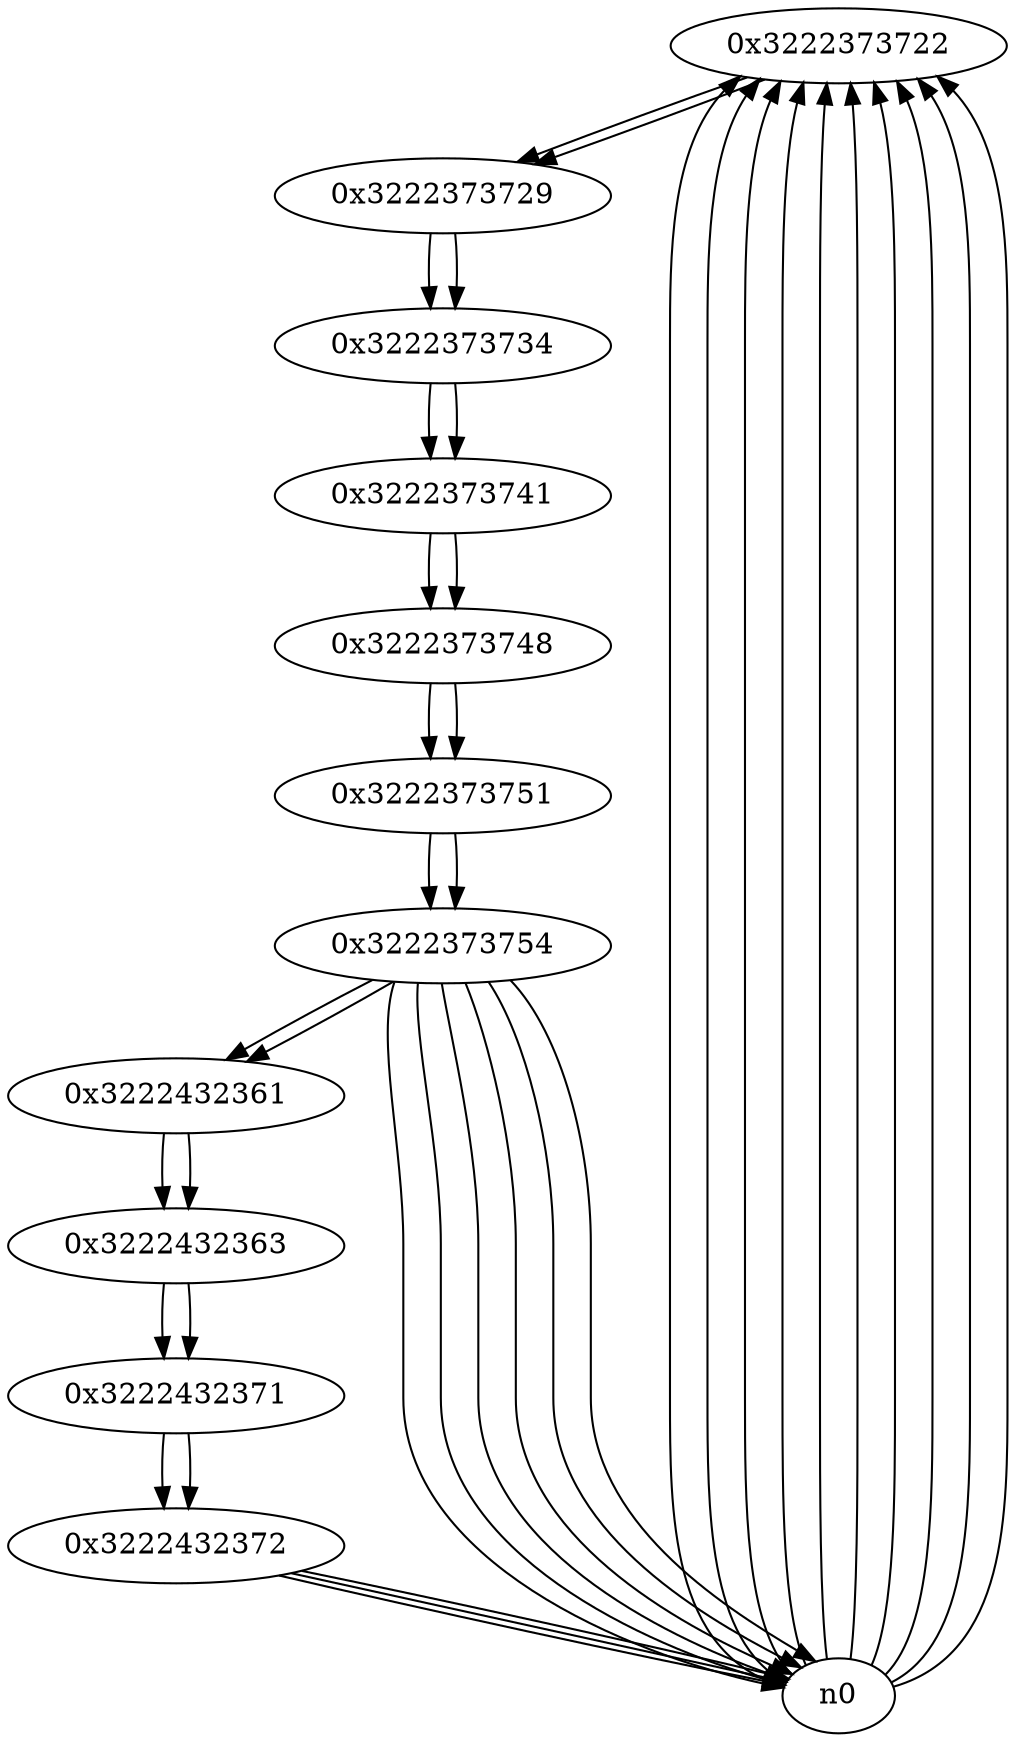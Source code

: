 digraph G{
/* nodes */
  n1 [label="0x3222373722"]
  n2 [label="0x3222373729"]
  n3 [label="0x3222373734"]
  n4 [label="0x3222373741"]
  n5 [label="0x3222373748"]
  n6 [label="0x3222373751"]
  n7 [label="0x3222373754"]
  n8 [label="0x3222432361"]
  n9 [label="0x3222432363"]
  n10 [label="0x3222432371"]
  n11 [label="0x3222432372"]
/* edges */
n1 -> n2;
n0 -> n1;
n0 -> n1;
n0 -> n1;
n0 -> n1;
n0 -> n1;
n0 -> n1;
n0 -> n1;
n0 -> n1;
n0 -> n1;
n0 -> n1;
n2 -> n3;
n1 -> n2;
n3 -> n4;
n2 -> n3;
n4 -> n5;
n3 -> n4;
n5 -> n6;
n4 -> n5;
n6 -> n7;
n5 -> n6;
n7 -> n8;
n7 -> n0;
n7 -> n0;
n7 -> n0;
n7 -> n0;
n7 -> n0;
n7 -> n0;
n6 -> n7;
n8 -> n9;
n7 -> n8;
n9 -> n10;
n8 -> n9;
n10 -> n11;
n9 -> n10;
n11 -> n0;
n11 -> n0;
n11 -> n0;
n10 -> n11;
}
